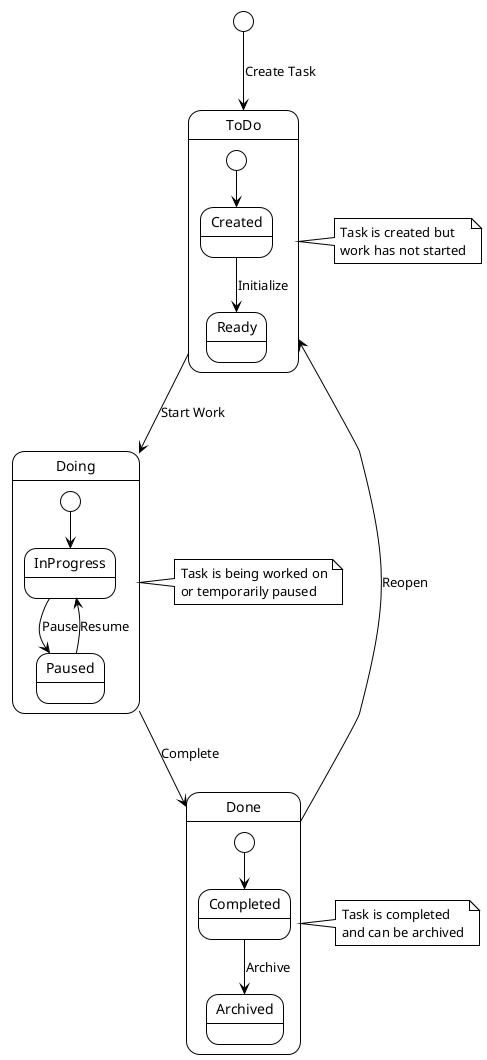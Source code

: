 @startuml
!theme plain

[*] --> ToDo : Create Task

state ToDo {
  [*] --> Created
  Created --> Ready : Initialize
}

state Doing {
  [*] --> InProgress
  InProgress --> Paused : Pause
  Paused --> InProgress : Resume
}

state Done {
  [*] --> Completed
  Completed --> Archived : Archive
}

ToDo --> Doing : Start Work
Doing --> Done : Complete
Done --> ToDo : Reopen

note right of ToDo
  Task is created but
  work has not started
end note

note right of Doing
  Task is being worked on
  or temporarily paused
end note

note right of Done
  Task is completed
  and can be archived
end note

@enduml 